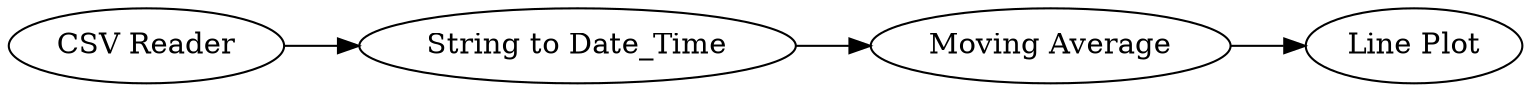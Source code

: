 digraph {
	10 -> 13
	11 -> 10
	8 -> 11
	11 [label="String to Date_Time"]
	13 [label="Line Plot"]
	8 [label="CSV Reader"]
	10 [label="Moving Average"]
	rankdir=LR
}
